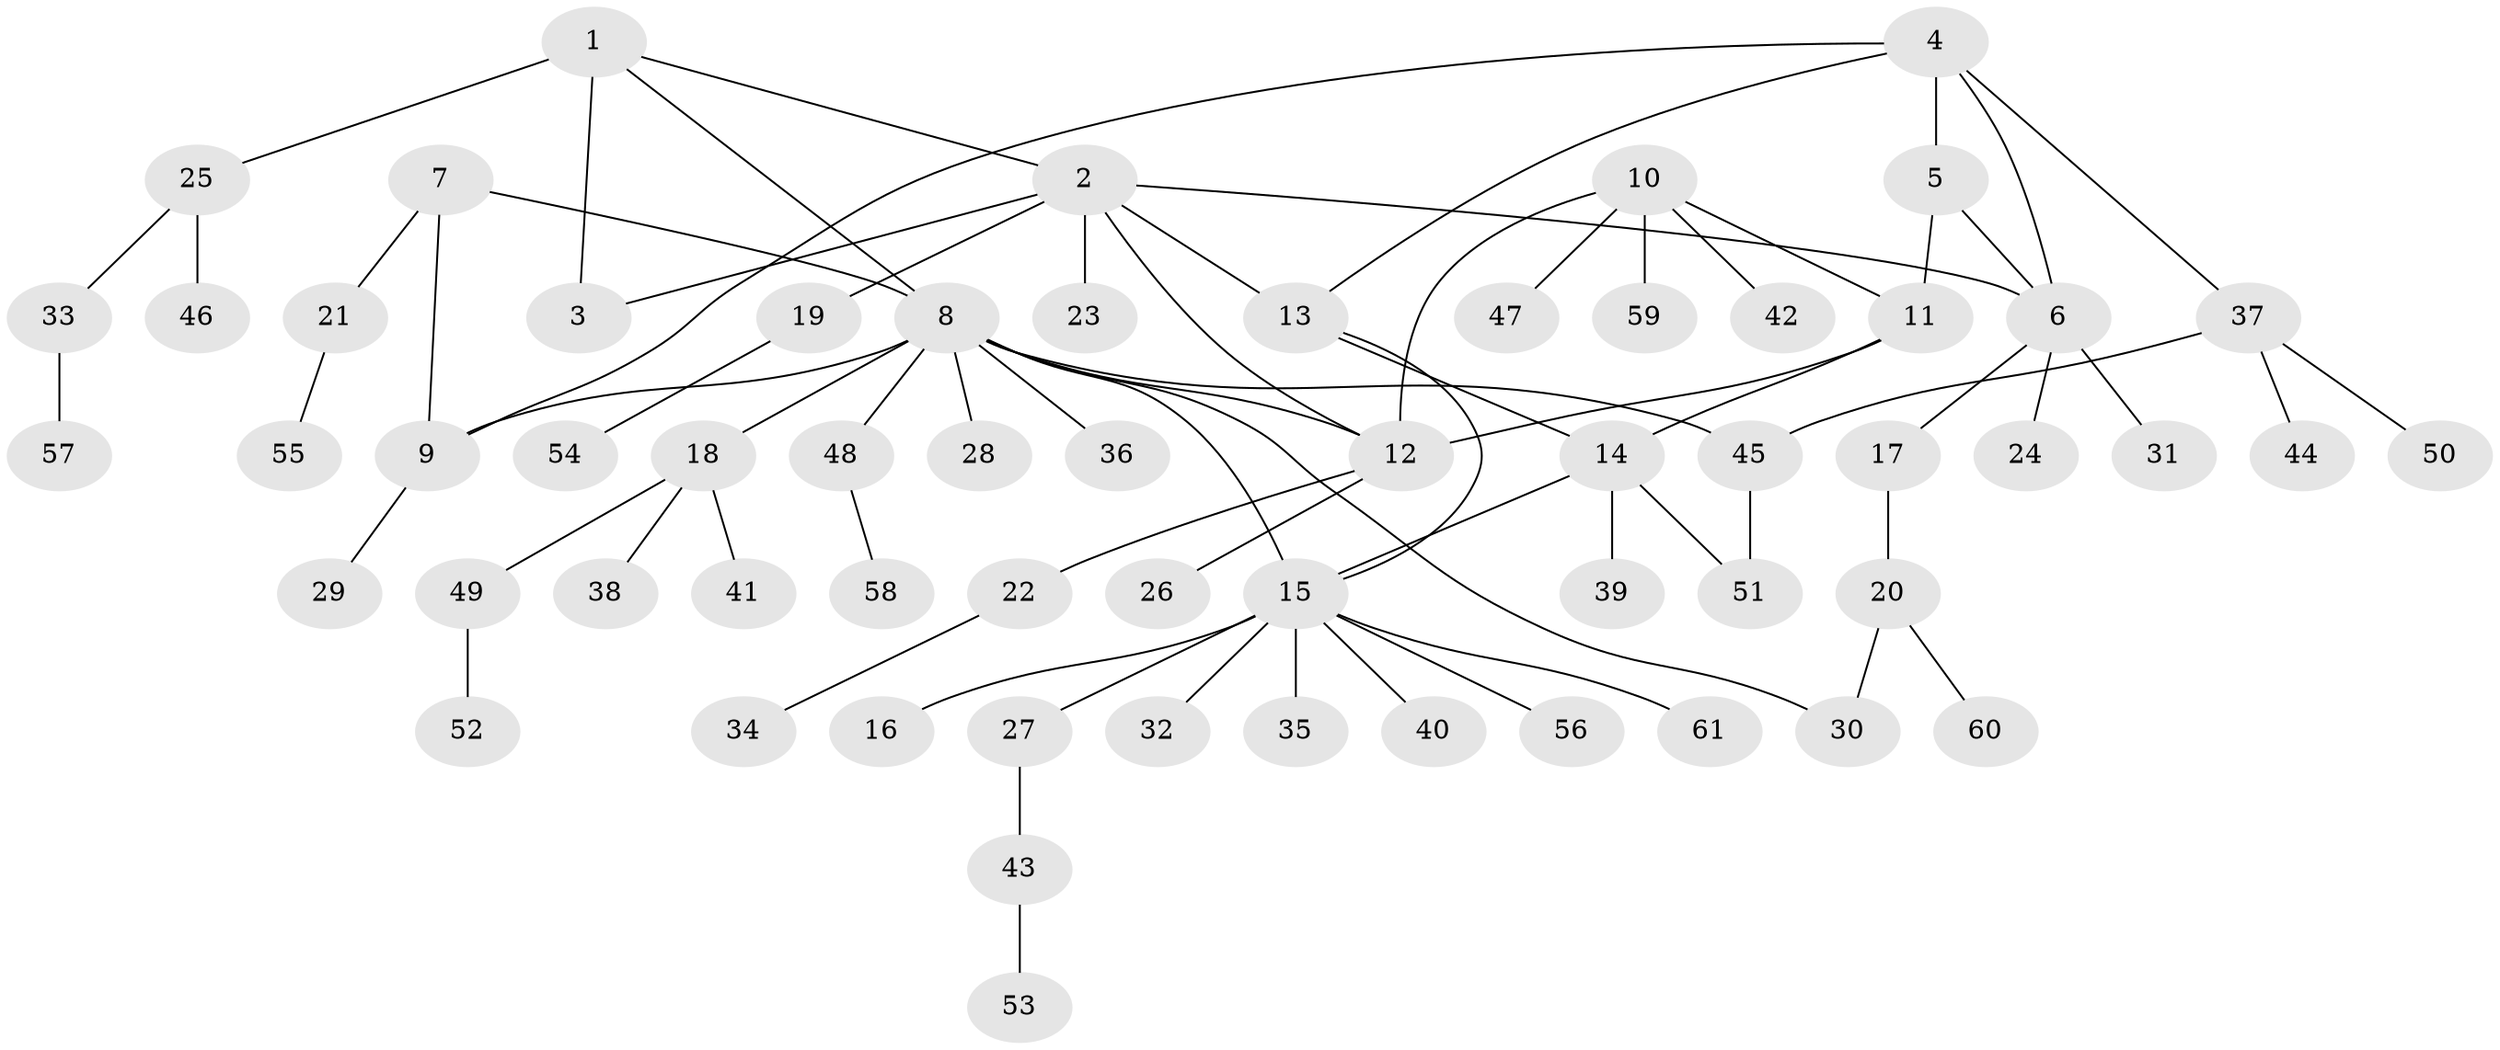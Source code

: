 // Generated by graph-tools (version 1.1) at 2025/37/03/09/25 02:37:44]
// undirected, 61 vertices, 74 edges
graph export_dot {
graph [start="1"]
  node [color=gray90,style=filled];
  1;
  2;
  3;
  4;
  5;
  6;
  7;
  8;
  9;
  10;
  11;
  12;
  13;
  14;
  15;
  16;
  17;
  18;
  19;
  20;
  21;
  22;
  23;
  24;
  25;
  26;
  27;
  28;
  29;
  30;
  31;
  32;
  33;
  34;
  35;
  36;
  37;
  38;
  39;
  40;
  41;
  42;
  43;
  44;
  45;
  46;
  47;
  48;
  49;
  50;
  51;
  52;
  53;
  54;
  55;
  56;
  57;
  58;
  59;
  60;
  61;
  1 -- 2;
  1 -- 3;
  1 -- 8;
  1 -- 25;
  2 -- 3;
  2 -- 6;
  2 -- 12;
  2 -- 13;
  2 -- 19;
  2 -- 23;
  4 -- 5;
  4 -- 6;
  4 -- 9;
  4 -- 13;
  4 -- 37;
  5 -- 6;
  5 -- 11;
  6 -- 17;
  6 -- 24;
  6 -- 31;
  7 -- 8;
  7 -- 9;
  7 -- 21;
  8 -- 9;
  8 -- 12;
  8 -- 15;
  8 -- 18;
  8 -- 28;
  8 -- 30;
  8 -- 36;
  8 -- 45;
  8 -- 48;
  9 -- 29;
  10 -- 11;
  10 -- 12;
  10 -- 42;
  10 -- 47;
  10 -- 59;
  11 -- 12;
  11 -- 14;
  12 -- 22;
  12 -- 26;
  13 -- 14;
  13 -- 15;
  14 -- 15;
  14 -- 39;
  14 -- 51;
  15 -- 16;
  15 -- 27;
  15 -- 32;
  15 -- 35;
  15 -- 40;
  15 -- 56;
  15 -- 61;
  17 -- 20;
  18 -- 38;
  18 -- 41;
  18 -- 49;
  19 -- 54;
  20 -- 30;
  20 -- 60;
  21 -- 55;
  22 -- 34;
  25 -- 33;
  25 -- 46;
  27 -- 43;
  33 -- 57;
  37 -- 44;
  37 -- 45;
  37 -- 50;
  43 -- 53;
  45 -- 51;
  48 -- 58;
  49 -- 52;
}

